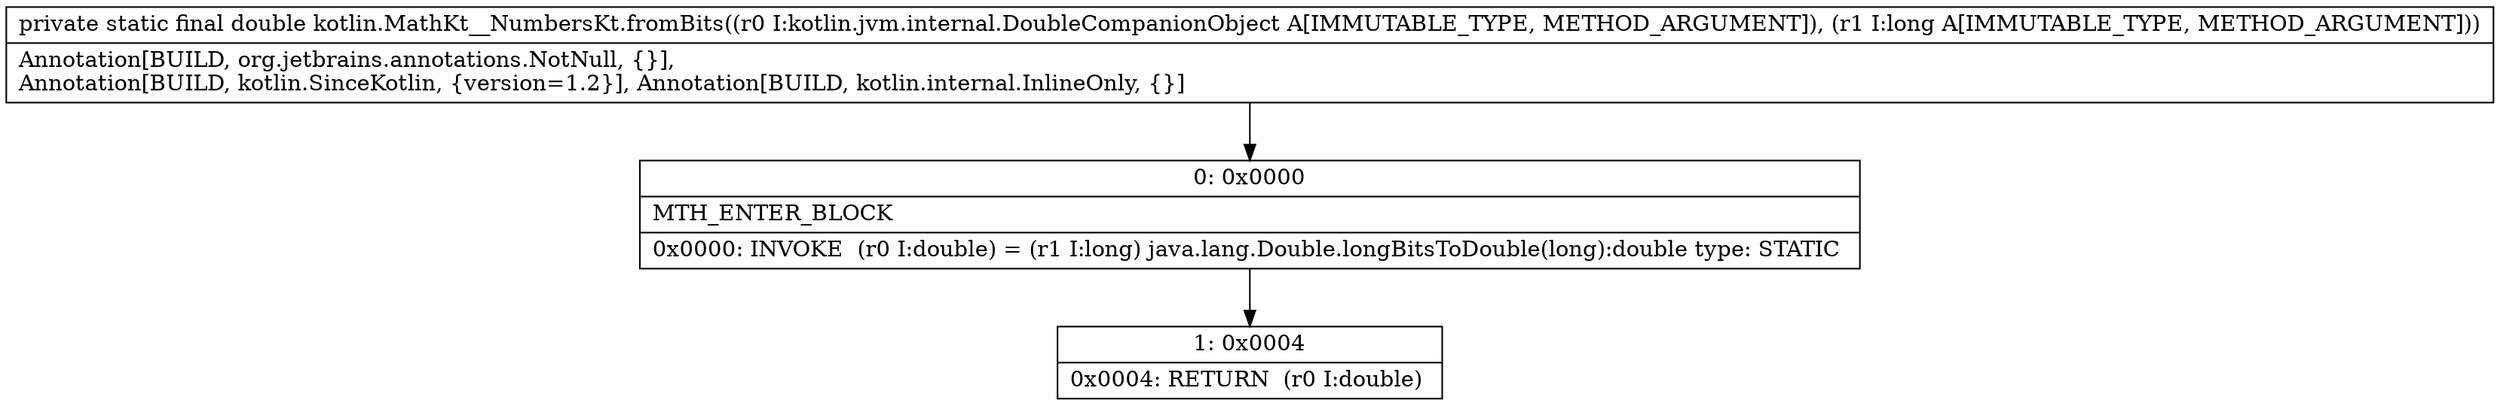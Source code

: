 digraph "CFG forkotlin.MathKt__NumbersKt.fromBits(Lkotlin\/jvm\/internal\/DoubleCompanionObject;J)D" {
Node_0 [shape=record,label="{0\:\ 0x0000|MTH_ENTER_BLOCK\l|0x0000: INVOKE  (r0 I:double) = (r1 I:long) java.lang.Double.longBitsToDouble(long):double type: STATIC \l}"];
Node_1 [shape=record,label="{1\:\ 0x0004|0x0004: RETURN  (r0 I:double) \l}"];
MethodNode[shape=record,label="{private static final double kotlin.MathKt__NumbersKt.fromBits((r0 I:kotlin.jvm.internal.DoubleCompanionObject A[IMMUTABLE_TYPE, METHOD_ARGUMENT]), (r1 I:long A[IMMUTABLE_TYPE, METHOD_ARGUMENT]))  | Annotation[BUILD, org.jetbrains.annotations.NotNull, \{\}], \lAnnotation[BUILD, kotlin.SinceKotlin, \{version=1.2\}], Annotation[BUILD, kotlin.internal.InlineOnly, \{\}]\l}"];
MethodNode -> Node_0;
Node_0 -> Node_1;
}

